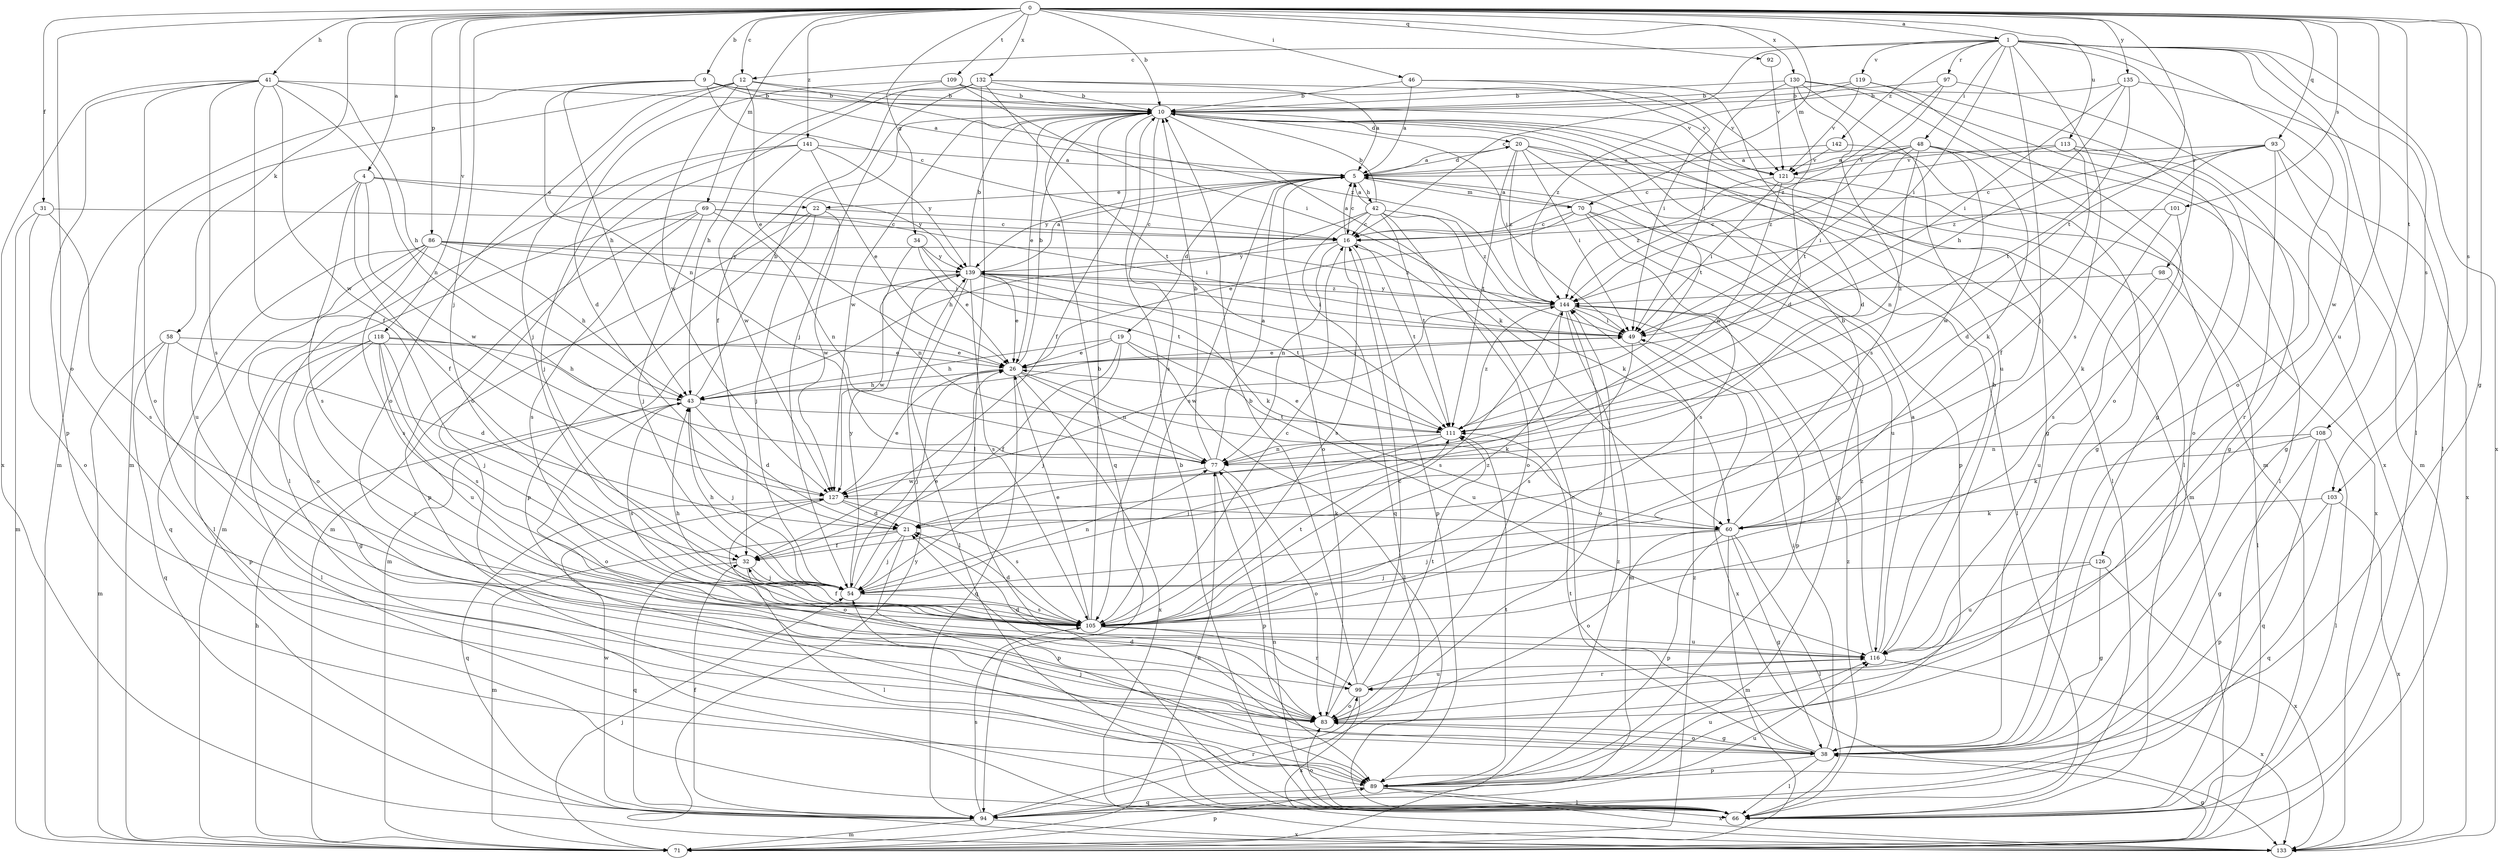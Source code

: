 strict digraph  {
0;
1;
4;
5;
9;
10;
12;
16;
19;
20;
21;
22;
26;
31;
32;
34;
38;
41;
42;
43;
46;
48;
49;
54;
58;
60;
66;
69;
70;
71;
77;
83;
86;
89;
92;
93;
94;
97;
98;
99;
101;
103;
105;
108;
109;
111;
113;
116;
118;
119;
121;
126;
127;
130;
132;
133;
135;
139;
141;
142;
144;
0 -> 1  [label=a];
0 -> 4  [label=a];
0 -> 9  [label=b];
0 -> 10  [label=b];
0 -> 12  [label=c];
0 -> 31  [label=f];
0 -> 34  [label=g];
0 -> 38  [label=g];
0 -> 41  [label=h];
0 -> 46  [label=i];
0 -> 54  [label=j];
0 -> 58  [label=k];
0 -> 69  [label=m];
0 -> 70  [label=m];
0 -> 83  [label=o];
0 -> 86  [label=p];
0 -> 92  [label=q];
0 -> 93  [label=q];
0 -> 101  [label=s];
0 -> 103  [label=s];
0 -> 108  [label=t];
0 -> 109  [label=t];
0 -> 111  [label=t];
0 -> 113  [label=u];
0 -> 116  [label=u];
0 -> 118  [label=v];
0 -> 130  [label=x];
0 -> 132  [label=x];
0 -> 135  [label=y];
0 -> 141  [label=z];
1 -> 12  [label=c];
1 -> 16  [label=c];
1 -> 48  [label=i];
1 -> 49  [label=i];
1 -> 54  [label=j];
1 -> 66  [label=l];
1 -> 83  [label=o];
1 -> 97  [label=r];
1 -> 98  [label=r];
1 -> 103  [label=s];
1 -> 105  [label=s];
1 -> 119  [label=v];
1 -> 126  [label=w];
1 -> 133  [label=x];
1 -> 142  [label=z];
4 -> 22  [label=e];
4 -> 32  [label=f];
4 -> 105  [label=s];
4 -> 116  [label=u];
4 -> 127  [label=w];
4 -> 139  [label=y];
5 -> 16  [label=c];
5 -> 19  [label=d];
5 -> 20  [label=d];
5 -> 22  [label=e];
5 -> 42  [label=h];
5 -> 70  [label=m];
5 -> 83  [label=o];
5 -> 105  [label=s];
5 -> 139  [label=y];
9 -> 5  [label=a];
9 -> 10  [label=b];
9 -> 16  [label=c];
9 -> 43  [label=h];
9 -> 71  [label=m];
9 -> 77  [label=n];
9 -> 121  [label=v];
10 -> 20  [label=d];
10 -> 26  [label=e];
10 -> 32  [label=f];
10 -> 38  [label=g];
10 -> 49  [label=i];
10 -> 60  [label=k];
10 -> 66  [label=l];
10 -> 94  [label=q];
10 -> 105  [label=s];
10 -> 111  [label=t];
10 -> 127  [label=w];
12 -> 10  [label=b];
12 -> 26  [label=e];
12 -> 54  [label=j];
12 -> 71  [label=m];
12 -> 83  [label=o];
12 -> 127  [label=w];
12 -> 144  [label=z];
16 -> 5  [label=a];
16 -> 77  [label=n];
16 -> 89  [label=p];
16 -> 105  [label=s];
16 -> 111  [label=t];
16 -> 139  [label=y];
19 -> 26  [label=e];
19 -> 32  [label=f];
19 -> 43  [label=h];
19 -> 54  [label=j];
19 -> 66  [label=l];
19 -> 116  [label=u];
20 -> 5  [label=a];
20 -> 49  [label=i];
20 -> 66  [label=l];
20 -> 71  [label=m];
20 -> 89  [label=p];
20 -> 111  [label=t];
20 -> 144  [label=z];
21 -> 32  [label=f];
21 -> 54  [label=j];
21 -> 71  [label=m];
21 -> 89  [label=p];
22 -> 16  [label=c];
22 -> 54  [label=j];
22 -> 71  [label=m];
22 -> 89  [label=p];
22 -> 127  [label=w];
26 -> 10  [label=b];
26 -> 43  [label=h];
26 -> 49  [label=i];
26 -> 54  [label=j];
26 -> 60  [label=k];
26 -> 77  [label=n];
26 -> 94  [label=q];
26 -> 133  [label=x];
31 -> 16  [label=c];
31 -> 71  [label=m];
31 -> 83  [label=o];
31 -> 105  [label=s];
32 -> 54  [label=j];
32 -> 66  [label=l];
32 -> 94  [label=q];
34 -> 26  [label=e];
34 -> 77  [label=n];
34 -> 111  [label=t];
34 -> 139  [label=y];
38 -> 16  [label=c];
38 -> 21  [label=d];
38 -> 49  [label=i];
38 -> 54  [label=j];
38 -> 66  [label=l];
38 -> 83  [label=o];
38 -> 89  [label=p];
38 -> 111  [label=t];
41 -> 10  [label=b];
41 -> 32  [label=f];
41 -> 43  [label=h];
41 -> 77  [label=n];
41 -> 83  [label=o];
41 -> 89  [label=p];
41 -> 105  [label=s];
41 -> 127  [label=w];
41 -> 133  [label=x];
42 -> 5  [label=a];
42 -> 10  [label=b];
42 -> 16  [label=c];
42 -> 43  [label=h];
42 -> 60  [label=k];
42 -> 83  [label=o];
42 -> 94  [label=q];
42 -> 111  [label=t];
42 -> 144  [label=z];
43 -> 10  [label=b];
43 -> 21  [label=d];
43 -> 54  [label=j];
43 -> 83  [label=o];
43 -> 105  [label=s];
43 -> 111  [label=t];
46 -> 5  [label=a];
46 -> 10  [label=b];
46 -> 21  [label=d];
46 -> 49  [label=i];
48 -> 5  [label=a];
48 -> 49  [label=i];
48 -> 60  [label=k];
48 -> 66  [label=l];
48 -> 77  [label=n];
48 -> 121  [label=v];
48 -> 127  [label=w];
48 -> 144  [label=z];
49 -> 26  [label=e];
49 -> 105  [label=s];
49 -> 133  [label=x];
54 -> 26  [label=e];
54 -> 43  [label=h];
54 -> 77  [label=n];
54 -> 105  [label=s];
54 -> 139  [label=y];
58 -> 21  [label=d];
58 -> 26  [label=e];
58 -> 71  [label=m];
58 -> 89  [label=p];
58 -> 94  [label=q];
60 -> 10  [label=b];
60 -> 38  [label=g];
60 -> 54  [label=j];
60 -> 66  [label=l];
60 -> 71  [label=m];
60 -> 83  [label=o];
60 -> 89  [label=p];
66 -> 10  [label=b];
66 -> 77  [label=n];
66 -> 83  [label=o];
66 -> 144  [label=z];
69 -> 16  [label=c];
69 -> 49  [label=i];
69 -> 54  [label=j];
69 -> 71  [label=m];
69 -> 77  [label=n];
69 -> 89  [label=p];
69 -> 105  [label=s];
70 -> 5  [label=a];
70 -> 16  [label=c];
70 -> 26  [label=e];
70 -> 66  [label=l];
70 -> 89  [label=p];
70 -> 105  [label=s];
70 -> 116  [label=u];
71 -> 38  [label=g];
71 -> 43  [label=h];
71 -> 54  [label=j];
71 -> 77  [label=n];
71 -> 89  [label=p];
71 -> 144  [label=z];
77 -> 5  [label=a];
77 -> 10  [label=b];
77 -> 83  [label=o];
77 -> 89  [label=p];
77 -> 127  [label=w];
83 -> 16  [label=c];
83 -> 38  [label=g];
86 -> 43  [label=h];
86 -> 49  [label=i];
86 -> 66  [label=l];
86 -> 83  [label=o];
86 -> 94  [label=q];
86 -> 105  [label=s];
86 -> 139  [label=y];
86 -> 144  [label=z];
89 -> 66  [label=l];
89 -> 94  [label=q];
89 -> 111  [label=t];
89 -> 116  [label=u];
89 -> 133  [label=x];
92 -> 121  [label=v];
93 -> 5  [label=a];
93 -> 16  [label=c];
93 -> 32  [label=f];
93 -> 38  [label=g];
93 -> 99  [label=r];
93 -> 133  [label=x];
93 -> 144  [label=z];
94 -> 32  [label=f];
94 -> 71  [label=m];
94 -> 99  [label=r];
94 -> 105  [label=s];
94 -> 116  [label=u];
94 -> 127  [label=w];
94 -> 133  [label=x];
94 -> 144  [label=z];
97 -> 10  [label=b];
97 -> 71  [label=m];
97 -> 111  [label=t];
97 -> 144  [label=z];
98 -> 66  [label=l];
98 -> 116  [label=u];
98 -> 144  [label=z];
99 -> 10  [label=b];
99 -> 21  [label=d];
99 -> 83  [label=o];
99 -> 111  [label=t];
99 -> 116  [label=u];
99 -> 133  [label=x];
101 -> 16  [label=c];
101 -> 60  [label=k];
101 -> 105  [label=s];
103 -> 60  [label=k];
103 -> 89  [label=p];
103 -> 94  [label=q];
103 -> 133  [label=x];
105 -> 10  [label=b];
105 -> 16  [label=c];
105 -> 21  [label=d];
105 -> 26  [label=e];
105 -> 32  [label=f];
105 -> 43  [label=h];
105 -> 99  [label=r];
105 -> 111  [label=t];
105 -> 116  [label=u];
105 -> 144  [label=z];
108 -> 38  [label=g];
108 -> 60  [label=k];
108 -> 66  [label=l];
108 -> 77  [label=n];
108 -> 94  [label=q];
109 -> 10  [label=b];
109 -> 21  [label=d];
109 -> 43  [label=h];
109 -> 49  [label=i];
109 -> 121  [label=v];
111 -> 26  [label=e];
111 -> 54  [label=j];
111 -> 77  [label=n];
111 -> 144  [label=z];
113 -> 16  [label=c];
113 -> 21  [label=d];
113 -> 38  [label=g];
113 -> 83  [label=o];
113 -> 121  [label=v];
116 -> 5  [label=a];
116 -> 10  [label=b];
116 -> 99  [label=r];
116 -> 133  [label=x];
116 -> 144  [label=z];
118 -> 26  [label=e];
118 -> 38  [label=g];
118 -> 43  [label=h];
118 -> 54  [label=j];
118 -> 66  [label=l];
118 -> 99  [label=r];
118 -> 105  [label=s];
118 -> 116  [label=u];
119 -> 10  [label=b];
119 -> 38  [label=g];
119 -> 83  [label=o];
119 -> 121  [label=v];
119 -> 144  [label=z];
121 -> 49  [label=i];
121 -> 77  [label=n];
121 -> 133  [label=x];
121 -> 144  [label=z];
126 -> 38  [label=g];
126 -> 54  [label=j];
126 -> 116  [label=u];
126 -> 133  [label=x];
127 -> 21  [label=d];
127 -> 26  [label=e];
127 -> 60  [label=k];
127 -> 83  [label=o];
127 -> 94  [label=q];
127 -> 105  [label=s];
130 -> 10  [label=b];
130 -> 21  [label=d];
130 -> 49  [label=i];
130 -> 71  [label=m];
130 -> 105  [label=s];
130 -> 116  [label=u];
130 -> 133  [label=x];
132 -> 5  [label=a];
132 -> 10  [label=b];
132 -> 32  [label=f];
132 -> 54  [label=j];
132 -> 66  [label=l];
132 -> 83  [label=o];
132 -> 111  [label=t];
132 -> 121  [label=v];
133 -> 139  [label=y];
135 -> 10  [label=b];
135 -> 43  [label=h];
135 -> 49  [label=i];
135 -> 66  [label=l];
135 -> 111  [label=t];
139 -> 5  [label=a];
139 -> 10  [label=b];
139 -> 26  [label=e];
139 -> 49  [label=i];
139 -> 60  [label=k];
139 -> 66  [label=l];
139 -> 71  [label=m];
139 -> 105  [label=s];
139 -> 111  [label=t];
139 -> 127  [label=w];
139 -> 144  [label=z];
141 -> 5  [label=a];
141 -> 26  [label=e];
141 -> 54  [label=j];
141 -> 66  [label=l];
141 -> 127  [label=w];
141 -> 139  [label=y];
142 -> 5  [label=a];
142 -> 38  [label=g];
142 -> 121  [label=v];
144 -> 49  [label=i];
144 -> 71  [label=m];
144 -> 83  [label=o];
144 -> 89  [label=p];
144 -> 105  [label=s];
144 -> 127  [label=w];
144 -> 139  [label=y];
}
